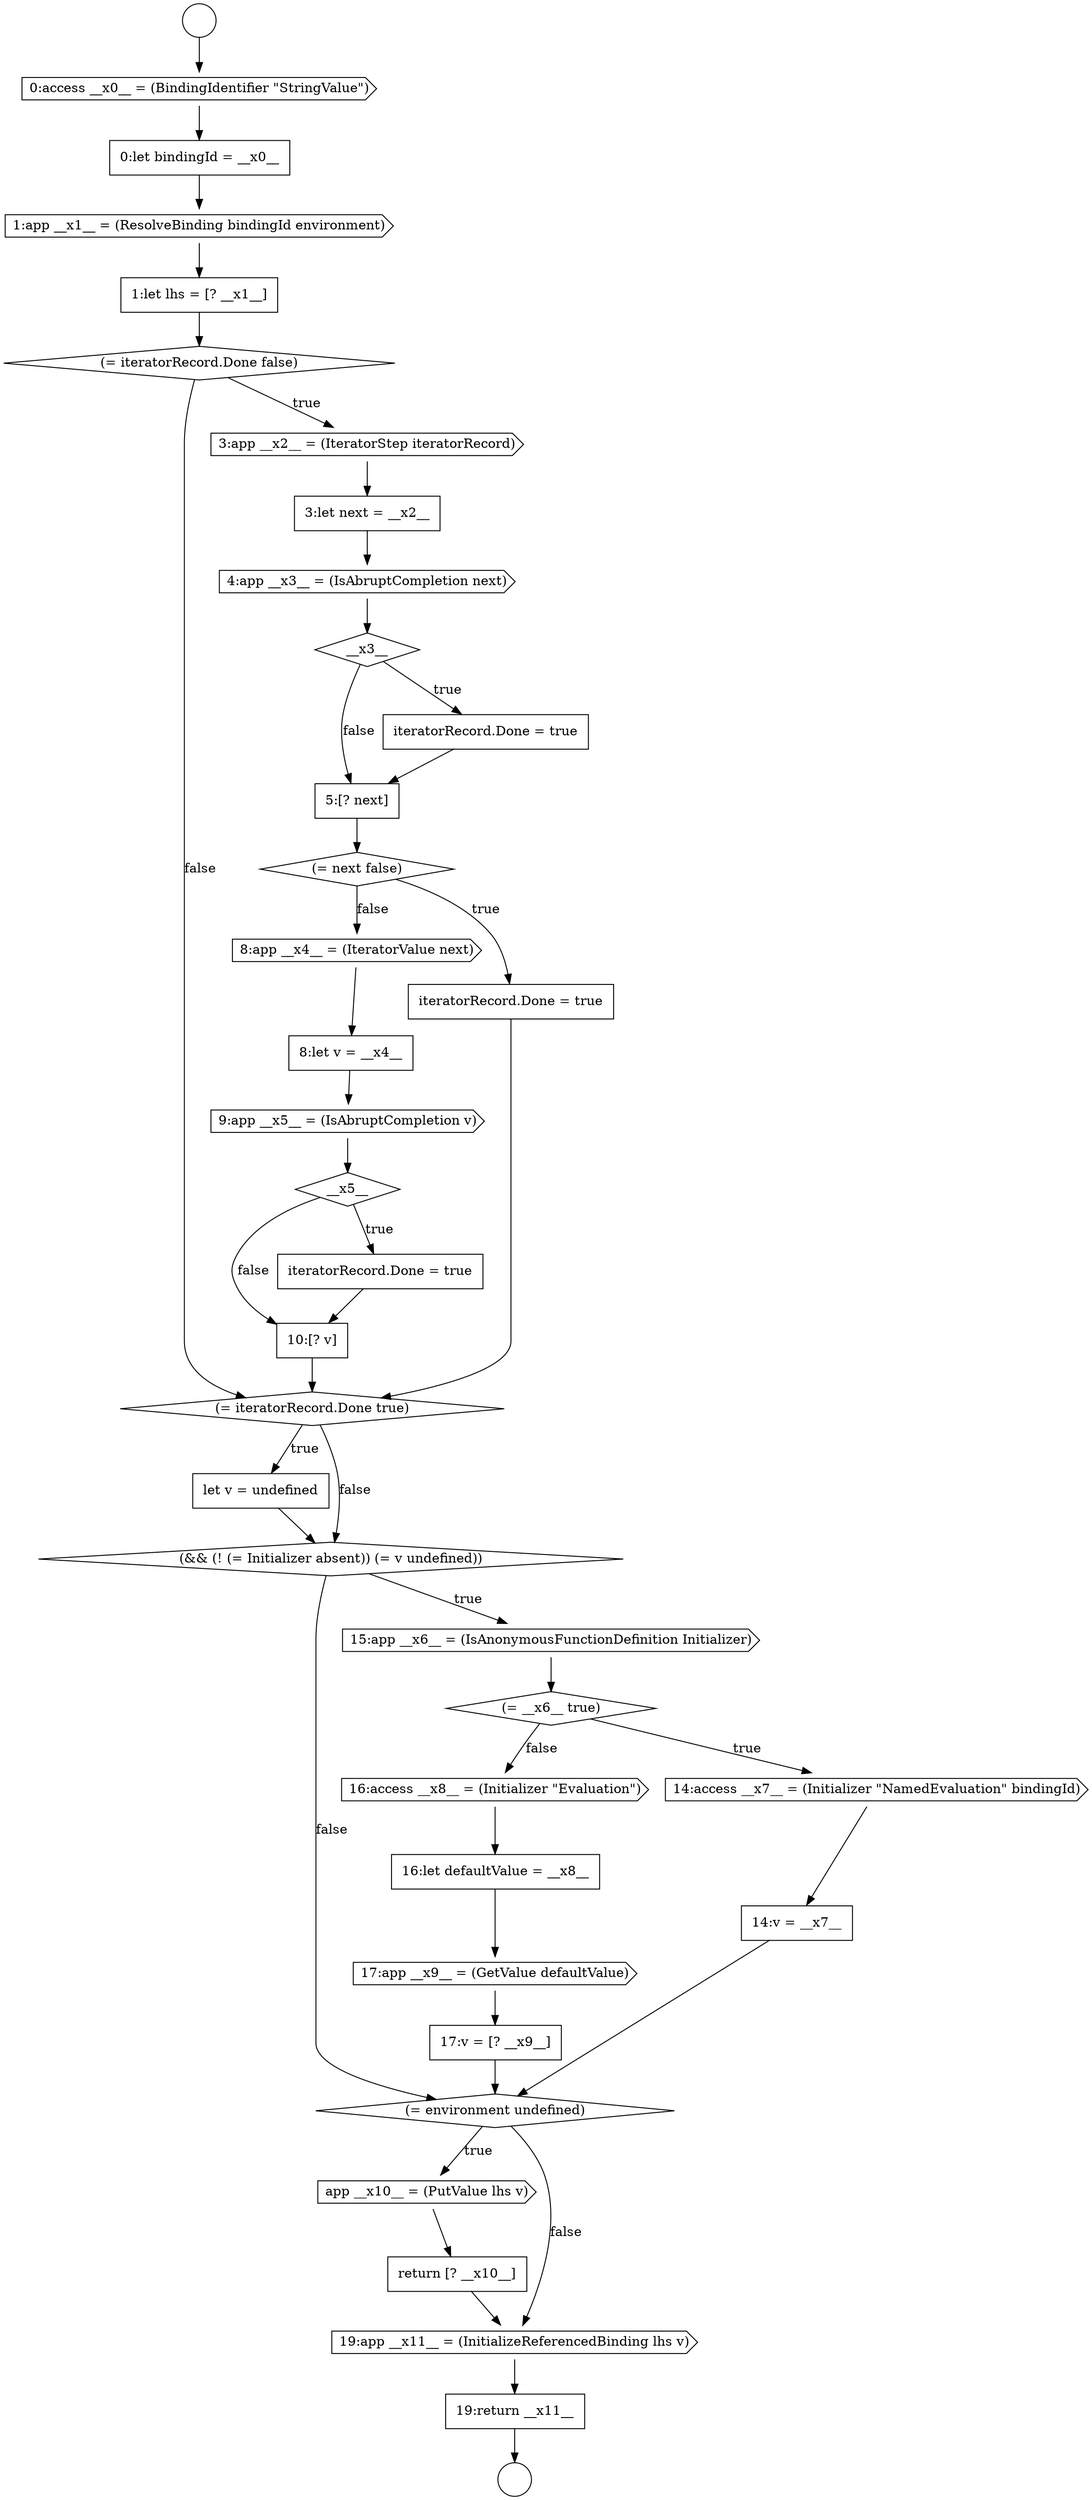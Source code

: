 digraph {
  node6954 [shape=diamond, label=<<font color="black">(= environment undefined)</font>> color="black" fillcolor="white" style=filled]
  node6944 [shape=none, margin=0, label=<<font color="black">
    <table border="0" cellborder="1" cellspacing="0" cellpadding="10">
      <tr><td align="left">let v = undefined</td></tr>
    </table>
  </font>> color="black" fillcolor="white" style=filled]
  node6939 [shape=cds, label=<<font color="black">9:app __x5__ = (IsAbruptCompletion v)</font>> color="black" fillcolor="white" style=filled]
  node6926 [shape=cds, label=<<font color="black">1:app __x1__ = (ResolveBinding bindingId environment)</font>> color="black" fillcolor="white" style=filled]
  node6922 [shape=circle label=" " color="black" fillcolor="white" style=filled]
  node6937 [shape=cds, label=<<font color="black">8:app __x4__ = (IteratorValue next)</font>> color="black" fillcolor="white" style=filled]
  node6942 [shape=none, margin=0, label=<<font color="black">
    <table border="0" cellborder="1" cellspacing="0" cellpadding="10">
      <tr><td align="left">10:[? v]</td></tr>
    </table>
  </font>> color="black" fillcolor="white" style=filled]
  node6956 [shape=none, margin=0, label=<<font color="black">
    <table border="0" cellborder="1" cellspacing="0" cellpadding="10">
      <tr><td align="left">return [? __x10__]</td></tr>
    </table>
  </font>> color="black" fillcolor="white" style=filled]
  node6930 [shape=none, margin=0, label=<<font color="black">
    <table border="0" cellborder="1" cellspacing="0" cellpadding="10">
      <tr><td align="left">3:let next = __x2__</td></tr>
    </table>
  </font>> color="black" fillcolor="white" style=filled]
  node6943 [shape=diamond, label=<<font color="black">(= iteratorRecord.Done true)</font>> color="black" fillcolor="white" style=filled]
  node6953 [shape=none, margin=0, label=<<font color="black">
    <table border="0" cellborder="1" cellspacing="0" cellpadding="10">
      <tr><td align="left">17:v = [? __x9__]</td></tr>
    </table>
  </font>> color="black" fillcolor="white" style=filled]
  node6951 [shape=none, margin=0, label=<<font color="black">
    <table border="0" cellborder="1" cellspacing="0" cellpadding="10">
      <tr><td align="left">16:let defaultValue = __x8__</td></tr>
    </table>
  </font>> color="black" fillcolor="white" style=filled]
  node6936 [shape=none, margin=0, label=<<font color="black">
    <table border="0" cellborder="1" cellspacing="0" cellpadding="10">
      <tr><td align="left">iteratorRecord.Done = true</td></tr>
    </table>
  </font>> color="black" fillcolor="white" style=filled]
  node6923 [shape=circle label=" " color="black" fillcolor="white" style=filled]
  node6947 [shape=diamond, label=<<font color="black">(= __x6__ true)</font>> color="black" fillcolor="white" style=filled]
  node6932 [shape=diamond, label=<<font color="black">__x3__</font>> color="black" fillcolor="white" style=filled]
  node6940 [shape=diamond, label=<<font color="black">__x5__</font>> color="black" fillcolor="white" style=filled]
  node6955 [shape=cds, label=<<font color="black">app __x10__ = (PutValue lhs v)</font>> color="black" fillcolor="white" style=filled]
  node6941 [shape=none, margin=0, label=<<font color="black">
    <table border="0" cellborder="1" cellspacing="0" cellpadding="10">
      <tr><td align="left">iteratorRecord.Done = true</td></tr>
    </table>
  </font>> color="black" fillcolor="white" style=filled]
  node6958 [shape=none, margin=0, label=<<font color="black">
    <table border="0" cellborder="1" cellspacing="0" cellpadding="10">
      <tr><td align="left">19:return __x11__</td></tr>
    </table>
  </font>> color="black" fillcolor="white" style=filled]
  node6946 [shape=cds, label=<<font color="black">15:app __x6__ = (IsAnonymousFunctionDefinition Initializer)</font>> color="black" fillcolor="white" style=filled]
  node6935 [shape=diamond, label=<<font color="black">(= next false)</font>> color="black" fillcolor="white" style=filled]
  node6931 [shape=cds, label=<<font color="black">4:app __x3__ = (IsAbruptCompletion next)</font>> color="black" fillcolor="white" style=filled]
  node6950 [shape=cds, label=<<font color="black">16:access __x8__ = (Initializer &quot;Evaluation&quot;)</font>> color="black" fillcolor="white" style=filled]
  node6949 [shape=none, margin=0, label=<<font color="black">
    <table border="0" cellborder="1" cellspacing="0" cellpadding="10">
      <tr><td align="left">14:v = __x7__</td></tr>
    </table>
  </font>> color="black" fillcolor="white" style=filled]
  node6927 [shape=none, margin=0, label=<<font color="black">
    <table border="0" cellborder="1" cellspacing="0" cellpadding="10">
      <tr><td align="left">1:let lhs = [? __x1__]</td></tr>
    </table>
  </font>> color="black" fillcolor="white" style=filled]
  node6945 [shape=diamond, label=<<font color="black">(&amp;&amp; (! (= Initializer absent)) (= v undefined))</font>> color="black" fillcolor="white" style=filled]
  node6934 [shape=none, margin=0, label=<<font color="black">
    <table border="0" cellborder="1" cellspacing="0" cellpadding="10">
      <tr><td align="left">5:[? next]</td></tr>
    </table>
  </font>> color="black" fillcolor="white" style=filled]
  node6928 [shape=diamond, label=<<font color="black">(= iteratorRecord.Done false)</font>> color="black" fillcolor="white" style=filled]
  node6938 [shape=none, margin=0, label=<<font color="black">
    <table border="0" cellborder="1" cellspacing="0" cellpadding="10">
      <tr><td align="left">8:let v = __x4__</td></tr>
    </table>
  </font>> color="black" fillcolor="white" style=filled]
  node6924 [shape=cds, label=<<font color="black">0:access __x0__ = (BindingIdentifier &quot;StringValue&quot;)</font>> color="black" fillcolor="white" style=filled]
  node6957 [shape=cds, label=<<font color="black">19:app __x11__ = (InitializeReferencedBinding lhs v)</font>> color="black" fillcolor="white" style=filled]
  node6925 [shape=none, margin=0, label=<<font color="black">
    <table border="0" cellborder="1" cellspacing="0" cellpadding="10">
      <tr><td align="left">0:let bindingId = __x0__</td></tr>
    </table>
  </font>> color="black" fillcolor="white" style=filled]
  node6929 [shape=cds, label=<<font color="black">3:app __x2__ = (IteratorStep iteratorRecord)</font>> color="black" fillcolor="white" style=filled]
  node6952 [shape=cds, label=<<font color="black">17:app __x9__ = (GetValue defaultValue)</font>> color="black" fillcolor="white" style=filled]
  node6948 [shape=cds, label=<<font color="black">14:access __x7__ = (Initializer &quot;NamedEvaluation&quot; bindingId)</font>> color="black" fillcolor="white" style=filled]
  node6933 [shape=none, margin=0, label=<<font color="black">
    <table border="0" cellborder="1" cellspacing="0" cellpadding="10">
      <tr><td align="left">iteratorRecord.Done = true</td></tr>
    </table>
  </font>> color="black" fillcolor="white" style=filled]
  node6933 -> node6934 [ color="black"]
  node6941 -> node6942 [ color="black"]
  node6935 -> node6936 [label=<<font color="black">true</font>> color="black"]
  node6935 -> node6937 [label=<<font color="black">false</font>> color="black"]
  node6938 -> node6939 [ color="black"]
  node6951 -> node6952 [ color="black"]
  node6939 -> node6940 [ color="black"]
  node6954 -> node6955 [label=<<font color="black">true</font>> color="black"]
  node6954 -> node6957 [label=<<font color="black">false</font>> color="black"]
  node6932 -> node6933 [label=<<font color="black">true</font>> color="black"]
  node6932 -> node6934 [label=<<font color="black">false</font>> color="black"]
  node6950 -> node6951 [ color="black"]
  node6929 -> node6930 [ color="black"]
  node6953 -> node6954 [ color="black"]
  node6925 -> node6926 [ color="black"]
  node6955 -> node6956 [ color="black"]
  node6946 -> node6947 [ color="black"]
  node6956 -> node6957 [ color="black"]
  node6943 -> node6944 [label=<<font color="black">true</font>> color="black"]
  node6943 -> node6945 [label=<<font color="black">false</font>> color="black"]
  node6931 -> node6932 [ color="black"]
  node6927 -> node6928 [ color="black"]
  node6949 -> node6954 [ color="black"]
  node6940 -> node6941 [label=<<font color="black">true</font>> color="black"]
  node6940 -> node6942 [label=<<font color="black">false</font>> color="black"]
  node6942 -> node6943 [ color="black"]
  node6948 -> node6949 [ color="black"]
  node6957 -> node6958 [ color="black"]
  node6947 -> node6948 [label=<<font color="black">true</font>> color="black"]
  node6947 -> node6950 [label=<<font color="black">false</font>> color="black"]
  node6952 -> node6953 [ color="black"]
  node6934 -> node6935 [ color="black"]
  node6922 -> node6924 [ color="black"]
  node6930 -> node6931 [ color="black"]
  node6928 -> node6929 [label=<<font color="black">true</font>> color="black"]
  node6928 -> node6943 [label=<<font color="black">false</font>> color="black"]
  node6937 -> node6938 [ color="black"]
  node6926 -> node6927 [ color="black"]
  node6924 -> node6925 [ color="black"]
  node6944 -> node6945 [ color="black"]
  node6945 -> node6946 [label=<<font color="black">true</font>> color="black"]
  node6945 -> node6954 [label=<<font color="black">false</font>> color="black"]
  node6958 -> node6923 [ color="black"]
  node6936 -> node6943 [ color="black"]
}
